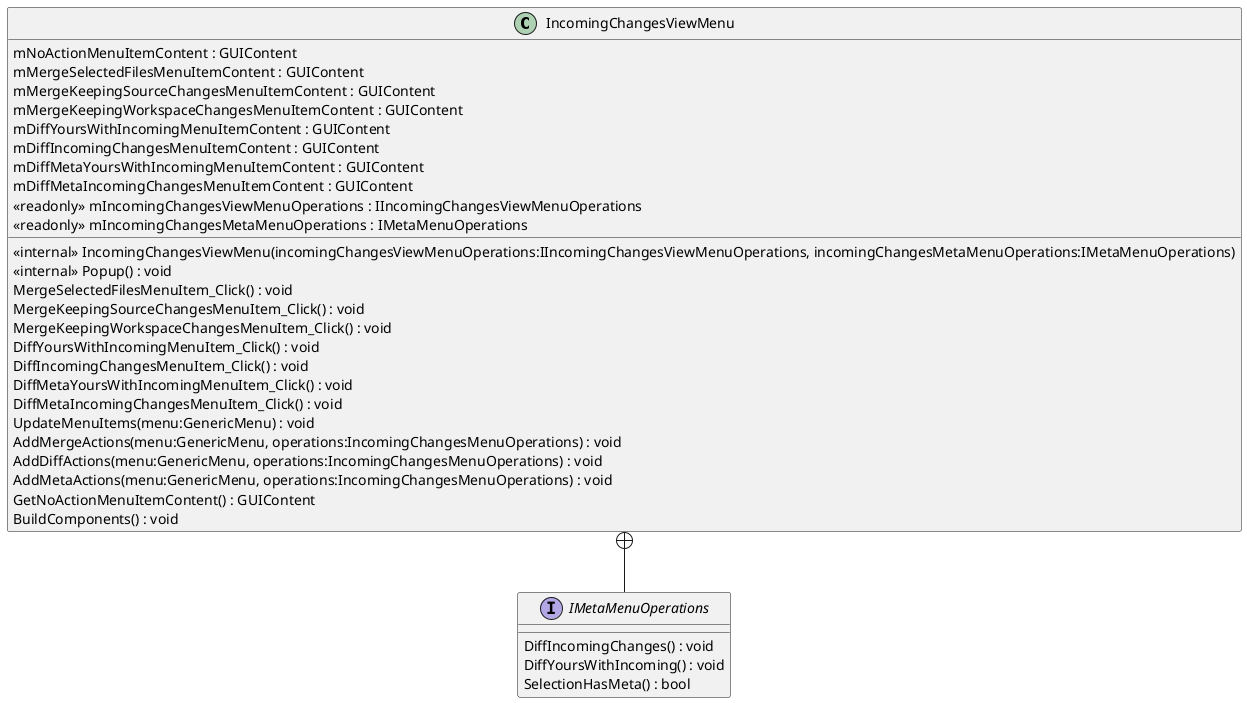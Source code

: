 @startuml
class IncomingChangesViewMenu {
    <<internal>> IncomingChangesViewMenu(incomingChangesViewMenuOperations:IIncomingChangesViewMenuOperations, incomingChangesMetaMenuOperations:IMetaMenuOperations)
    <<internal>> Popup() : void
    MergeSelectedFilesMenuItem_Click() : void
    MergeKeepingSourceChangesMenuItem_Click() : void
    MergeKeepingWorkspaceChangesMenuItem_Click() : void
    DiffYoursWithIncomingMenuItem_Click() : void
    DiffIncomingChangesMenuItem_Click() : void
    DiffMetaYoursWithIncomingMenuItem_Click() : void
    DiffMetaIncomingChangesMenuItem_Click() : void
    UpdateMenuItems(menu:GenericMenu) : void
    AddMergeActions(menu:GenericMenu, operations:IncomingChangesMenuOperations) : void
    AddDiffActions(menu:GenericMenu, operations:IncomingChangesMenuOperations) : void
    AddMetaActions(menu:GenericMenu, operations:IncomingChangesMenuOperations) : void
    GetNoActionMenuItemContent() : GUIContent
    BuildComponents() : void
    mNoActionMenuItemContent : GUIContent
    mMergeSelectedFilesMenuItemContent : GUIContent
    mMergeKeepingSourceChangesMenuItemContent : GUIContent
    mMergeKeepingWorkspaceChangesMenuItemContent : GUIContent
    mDiffYoursWithIncomingMenuItemContent : GUIContent
    mDiffIncomingChangesMenuItemContent : GUIContent
    mDiffMetaYoursWithIncomingMenuItemContent : GUIContent
    mDiffMetaIncomingChangesMenuItemContent : GUIContent
    <<readonly>> mIncomingChangesViewMenuOperations : IIncomingChangesViewMenuOperations
    <<readonly>> mIncomingChangesMetaMenuOperations : IMetaMenuOperations
}
interface IMetaMenuOperations {
    DiffIncomingChanges() : void
    DiffYoursWithIncoming() : void
    SelectionHasMeta() : bool
}
IncomingChangesViewMenu +-- IMetaMenuOperations
@enduml
